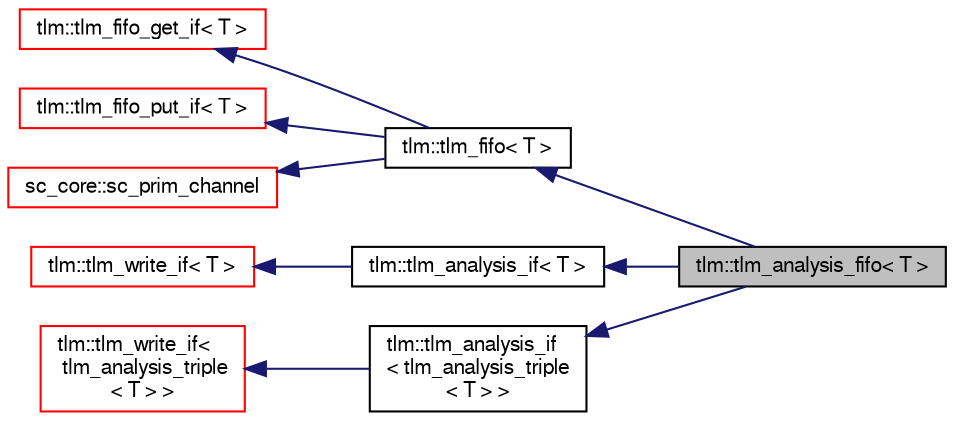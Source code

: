 digraph "tlm::tlm_analysis_fifo&lt; T &gt;"
{
  edge [fontname="FreeSans",fontsize="10",labelfontname="FreeSans",labelfontsize="10"];
  node [fontname="FreeSans",fontsize="10",shape=record];
  rankdir="LR";
  Node0 [label="tlm::tlm_analysis_fifo\< T \>",height=0.2,width=0.4,color="black", fillcolor="grey75", style="filled", fontcolor="black"];
  Node1 -> Node0 [dir="back",color="midnightblue",fontsize="10",style="solid",fontname="FreeSans"];
  Node1 [label="tlm::tlm_fifo\< T \>",height=0.2,width=0.4,color="black", fillcolor="white", style="filled",URL="$a02379.html"];
  Node2 -> Node1 [dir="back",color="midnightblue",fontsize="10",style="solid",fontname="FreeSans"];
  Node2 [label="tlm::tlm_fifo_get_if\< T \>",height=0.2,width=0.4,color="red", fillcolor="white", style="filled",URL="$a02331.html"];
  Node14 -> Node1 [dir="back",color="midnightblue",fontsize="10",style="solid",fontname="FreeSans"];
  Node14 [label="tlm::tlm_fifo_put_if\< T \>",height=0.2,width=0.4,color="red", fillcolor="white", style="filled",URL="$a02327.html"];
  Node18 -> Node1 [dir="back",color="midnightblue",fontsize="10",style="solid",fontname="FreeSans"];
  Node18 [label="sc_core::sc_prim_channel",height=0.2,width=0.4,color="red", fillcolor="white", style="filled",URL="/mnt/c/Users/fangk/Documents/hdl-playground/lib/systemc-2.3.3/objdir/docs/sysc/doxygen/systemc.tag$a01228.html"];
  Node20 -> Node0 [dir="back",color="midnightblue",fontsize="10",style="solid",fontname="FreeSans"];
  Node20 [label="tlm::tlm_analysis_if\< T \>",height=0.2,width=0.4,color="black", fillcolor="white", style="filled",URL="$a02247.html"];
  Node21 -> Node20 [dir="back",color="midnightblue",fontsize="10",style="solid",fontname="FreeSans"];
  Node21 [label="tlm::tlm_write_if\< T \>",height=0.2,width=0.4,color="red", fillcolor="white", style="filled",URL="$a02263.html"];
  Node22 -> Node0 [dir="back",color="midnightblue",fontsize="10",style="solid",fontname="FreeSans"];
  Node22 [label="tlm::tlm_analysis_if\l\< tlm_analysis_triple\l\< T \> \>",height=0.2,width=0.4,color="black", fillcolor="white", style="filled",URL="$a02247.html"];
  Node23 -> Node22 [dir="back",color="midnightblue",fontsize="10",style="solid",fontname="FreeSans"];
  Node23 [label="tlm::tlm_write_if\<\l tlm_analysis_triple\l\< T \> \>",height=0.2,width=0.4,color="red", fillcolor="white", style="filled",URL="$a02263.html"];
}
